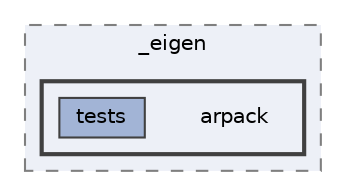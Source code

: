 digraph "/home/jam/Research/IRES-2025/dev/src/llm-scripts/testing/hypothesis-testing/hyp-env/lib/python3.12/site-packages/scipy/sparse/linalg/_eigen/arpack"
{
 // LATEX_PDF_SIZE
  bgcolor="transparent";
  edge [fontname=Helvetica,fontsize=10,labelfontname=Helvetica,labelfontsize=10];
  node [fontname=Helvetica,fontsize=10,shape=box,height=0.2,width=0.4];
  compound=true
  subgraph clusterdir_ac05138e5ab180106df932acbed4569d {
    graph [ bgcolor="#edf0f7", pencolor="grey50", label="_eigen", fontname=Helvetica,fontsize=10 style="filled,dashed", URL="dir_ac05138e5ab180106df932acbed4569d.html",tooltip=""]
  subgraph clusterdir_40f8631343ac8f738117ea1b5a74dc66 {
    graph [ bgcolor="#edf0f7", pencolor="grey25", label="", fontname=Helvetica,fontsize=10 style="filled,bold", URL="dir_40f8631343ac8f738117ea1b5a74dc66.html",tooltip=""]
    dir_40f8631343ac8f738117ea1b5a74dc66 [shape=plaintext, label="arpack"];
  dir_1ec2904f729de3430143b8fdc2cacdfd [label="tests", fillcolor="#a2b4d6", color="grey25", style="filled", URL="dir_1ec2904f729de3430143b8fdc2cacdfd.html",tooltip=""];
  }
  }
}
